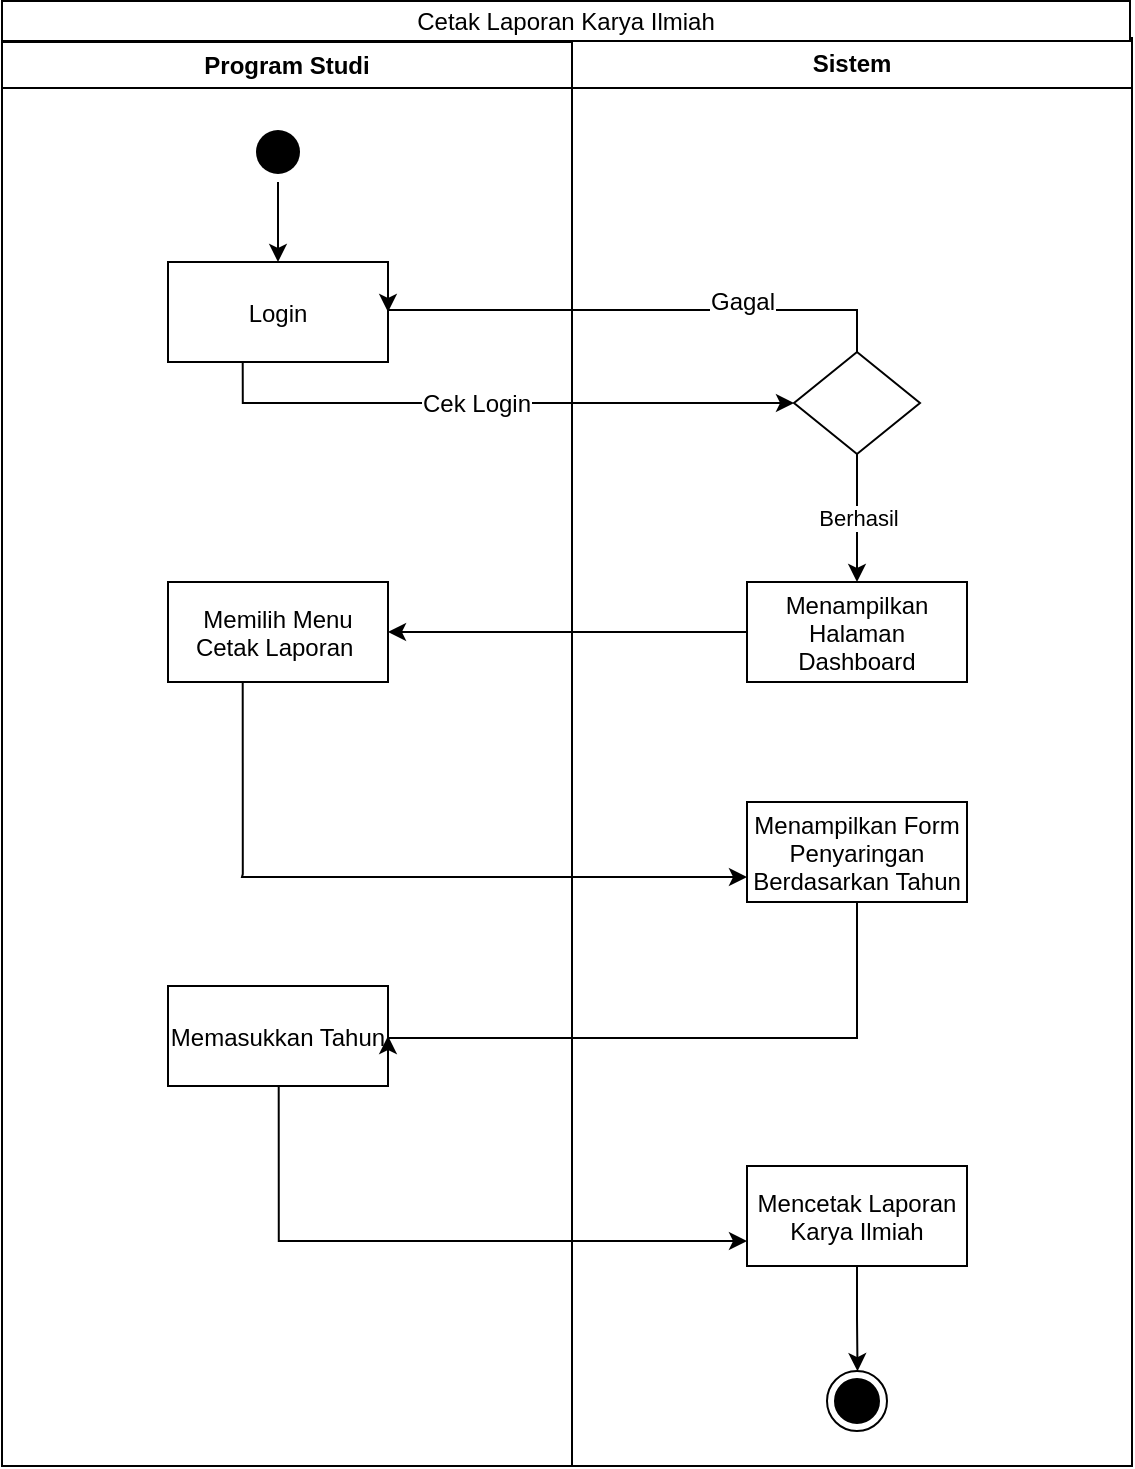 <mxfile version="12.2.6" type="device" pages="1"><diagram name="Page-1" id="e7e014a7-5840-1c2e-5031-d8a46d1fe8dd"><mxGraphModel dx="904" dy="478" grid="1" gridSize="10" guides="1" tooltips="1" connect="1" arrows="1" fold="1" page="1" pageScale="1" pageWidth="1169" pageHeight="826" background="#ffffff" math="0" shadow="0"><root><mxCell id="0"/><mxCell id="1" parent="0"/><mxCell id="2" value="Program Studi" style="swimlane;whiteSpace=wrap" parent="1" vertex="1"><mxGeometry x="340" y="28" width="285" height="712" as="geometry"/></mxCell><mxCell id="0X6-ZUPTxDbBTavK6vi4-45" style="edgeStyle=orthogonalEdgeStyle;rounded=0;orthogonalLoop=1;jettySize=auto;html=1;" edge="1" parent="2" source="5" target="7"><mxGeometry relative="1" as="geometry"/></mxCell><mxCell id="5" value="" style="ellipse;shape=startState;fillColor=#000000;strokeColor=none;" parent="2" vertex="1"><mxGeometry x="123" y="40" width="30" height="30" as="geometry"/></mxCell><mxCell id="7" value="Login" style="" parent="2" vertex="1"><mxGeometry x="83" y="110" width="110" height="50" as="geometry"/></mxCell><mxCell id="0X6-ZUPTxDbBTavK6vi4-51" value="Memilih Menu&#10;Cetak Laporan " style="" vertex="1" parent="2"><mxGeometry x="83" y="270" width="110" height="50" as="geometry"/></mxCell><mxCell id="0X6-ZUPTxDbBTavK6vi4-55" value="Memasukkan Tahun" style="" vertex="1" parent="2"><mxGeometry x="83" y="472" width="110" height="50" as="geometry"/></mxCell><mxCell id="3" value="Sistem" style="swimlane;whiteSpace=wrap;startSize=25;" parent="1" vertex="1"><mxGeometry x="625" y="26" width="280" height="714" as="geometry"/></mxCell><mxCell id="0X6-ZUPTxDbBTavK6vi4-49" value="Berhasil" style="edgeStyle=orthogonalEdgeStyle;rounded=0;orthogonalLoop=1;jettySize=auto;html=1;entryX=0.5;entryY=0;entryDx=0;entryDy=0;" edge="1" parent="3" source="21" target="8"><mxGeometry relative="1" as="geometry"/></mxCell><mxCell id="21" value="" style="rhombus;" parent="3" vertex="1"><mxGeometry x="111" y="157" width="63" height="51" as="geometry"/></mxCell><mxCell id="8" value="Menampilkan &#10;Halaman &#10;Dashboard" style="" parent="3" vertex="1"><mxGeometry x="87.5" y="272" width="110" height="50" as="geometry"/></mxCell><mxCell id="0X6-ZUPTxDbBTavK6vi4-53" value="Menampilkan Form&#10;Penyaringan&#10;Berdasarkan Tahun" style="" vertex="1" parent="3"><mxGeometry x="87.5" y="382" width="110" height="50" as="geometry"/></mxCell><mxCell id="0X6-ZUPTxDbBTavK6vi4-60" style="edgeStyle=orthogonalEdgeStyle;rounded=0;orthogonalLoop=1;jettySize=auto;html=1;entryX=0.5;entryY=0;entryDx=0;entryDy=0;" edge="1" parent="3" source="0X6-ZUPTxDbBTavK6vi4-57"><mxGeometry relative="1" as="geometry"><mxPoint x="142.765" y="666.588" as="targetPoint"/></mxGeometry></mxCell><mxCell id="0X6-ZUPTxDbBTavK6vi4-57" value="Mencetak Laporan&#10;Karya Ilmiah" style="" vertex="1" parent="3"><mxGeometry x="87.5" y="564" width="110" height="50" as="geometry"/></mxCell><mxCell id="0X6-ZUPTxDbBTavK6vi4-59" value="" style="ellipse;html=1;shape=endState;fillColor=#000000;strokeColor=#000000;" vertex="1" parent="3"><mxGeometry x="127.5" y="666.5" width="30" height="30" as="geometry"/></mxCell><mxCell id="0X6-ZUPTxDbBTavK6vi4-44" value="Cetak Laporan Karya Ilmiah" style="rounded=0;whiteSpace=wrap;html=1;" vertex="1" parent="1"><mxGeometry x="340" y="7.5" width="564" height="20" as="geometry"/></mxCell><mxCell id="0X6-ZUPTxDbBTavK6vi4-46" style="edgeStyle=orthogonalEdgeStyle;rounded=0;orthogonalLoop=1;jettySize=auto;html=1;entryX=0;entryY=0.5;entryDx=0;entryDy=0;" edge="1" parent="1" target="21"><mxGeometry relative="1" as="geometry"><mxPoint x="460.353" y="187.5" as="sourcePoint"/><mxPoint x="730" y="208" as="targetPoint"/><Array as="points"><mxPoint x="461" y="208"/></Array></mxGeometry></mxCell><mxCell id="0X6-ZUPTxDbBTavK6vi4-50" value="Cek Login" style="text;html=1;resizable=0;points=[];align=center;verticalAlign=middle;labelBackgroundColor=#ffffff;" vertex="1" connectable="0" parent="0X6-ZUPTxDbBTavK6vi4-46"><mxGeometry x="0.09" relative="1" as="geometry"><mxPoint x="-24.5" as="offset"/></mxGeometry></mxCell><mxCell id="0X6-ZUPTxDbBTavK6vi4-47" style="edgeStyle=orthogonalEdgeStyle;rounded=0;orthogonalLoop=1;jettySize=auto;html=1;entryX=1;entryY=0.5;entryDx=0;entryDy=0;" edge="1" parent="1" source="21" target="7"><mxGeometry relative="1" as="geometry"><mxPoint x="540" y="162" as="targetPoint"/><Array as="points"><mxPoint x="767" y="162"/></Array></mxGeometry></mxCell><mxCell id="0X6-ZUPTxDbBTavK6vi4-48" value="Gagal" style="text;html=1;resizable=0;points=[];align=center;verticalAlign=middle;labelBackgroundColor=#ffffff;" vertex="1" connectable="0" parent="0X6-ZUPTxDbBTavK6vi4-47"><mxGeometry x="-0.391" y="-4" relative="1" as="geometry"><mxPoint x="-1" as="offset"/></mxGeometry></mxCell><mxCell id="0X6-ZUPTxDbBTavK6vi4-52" style="edgeStyle=orthogonalEdgeStyle;rounded=0;orthogonalLoop=1;jettySize=auto;html=1;entryX=1;entryY=0.5;entryDx=0;entryDy=0;" edge="1" parent="1" source="8" target="0X6-ZUPTxDbBTavK6vi4-51"><mxGeometry relative="1" as="geometry"><mxPoint x="540" y="322" as="targetPoint"/></mxGeometry></mxCell><mxCell id="0X6-ZUPTxDbBTavK6vi4-54" style="edgeStyle=orthogonalEdgeStyle;rounded=0;orthogonalLoop=1;jettySize=auto;html=1;entryX=0;entryY=0.75;entryDx=0;entryDy=0;" edge="1" parent="1" target="0X6-ZUPTxDbBTavK6vi4-53"><mxGeometry relative="1" as="geometry"><mxPoint x="460.353" y="347.5" as="sourcePoint"/><mxPoint x="700" y="446" as="targetPoint"/><Array as="points"><mxPoint x="461" y="444"/><mxPoint x="460" y="444"/><mxPoint x="460" y="446"/></Array></mxGeometry></mxCell><mxCell id="0X6-ZUPTxDbBTavK6vi4-58" style="edgeStyle=orthogonalEdgeStyle;rounded=0;orthogonalLoop=1;jettySize=auto;html=1;entryX=0;entryY=0.75;entryDx=0;entryDy=0;" edge="1" parent="1" target="0X6-ZUPTxDbBTavK6vi4-57"><mxGeometry relative="1" as="geometry"><mxPoint x="478.353" y="550" as="sourcePoint"/><mxPoint x="700" y="627" as="targetPoint"/><Array as="points"><mxPoint x="478" y="627"/></Array></mxGeometry></mxCell><mxCell id="0X6-ZUPTxDbBTavK6vi4-64" style="edgeStyle=orthogonalEdgeStyle;rounded=0;orthogonalLoop=1;jettySize=auto;html=1;startArrow=none;startFill=0;endArrow=classic;endFill=1;entryX=1;entryY=0.5;entryDx=0;entryDy=0;" edge="1" parent="1" source="0X6-ZUPTxDbBTavK6vi4-53" target="0X6-ZUPTxDbBTavK6vi4-55"><mxGeometry relative="1" as="geometry"><mxPoint x="767.5" y="500" as="targetPoint"/><Array as="points"><mxPoint x="768" y="526"/></Array></mxGeometry></mxCell></root></mxGraphModel></diagram></mxfile>